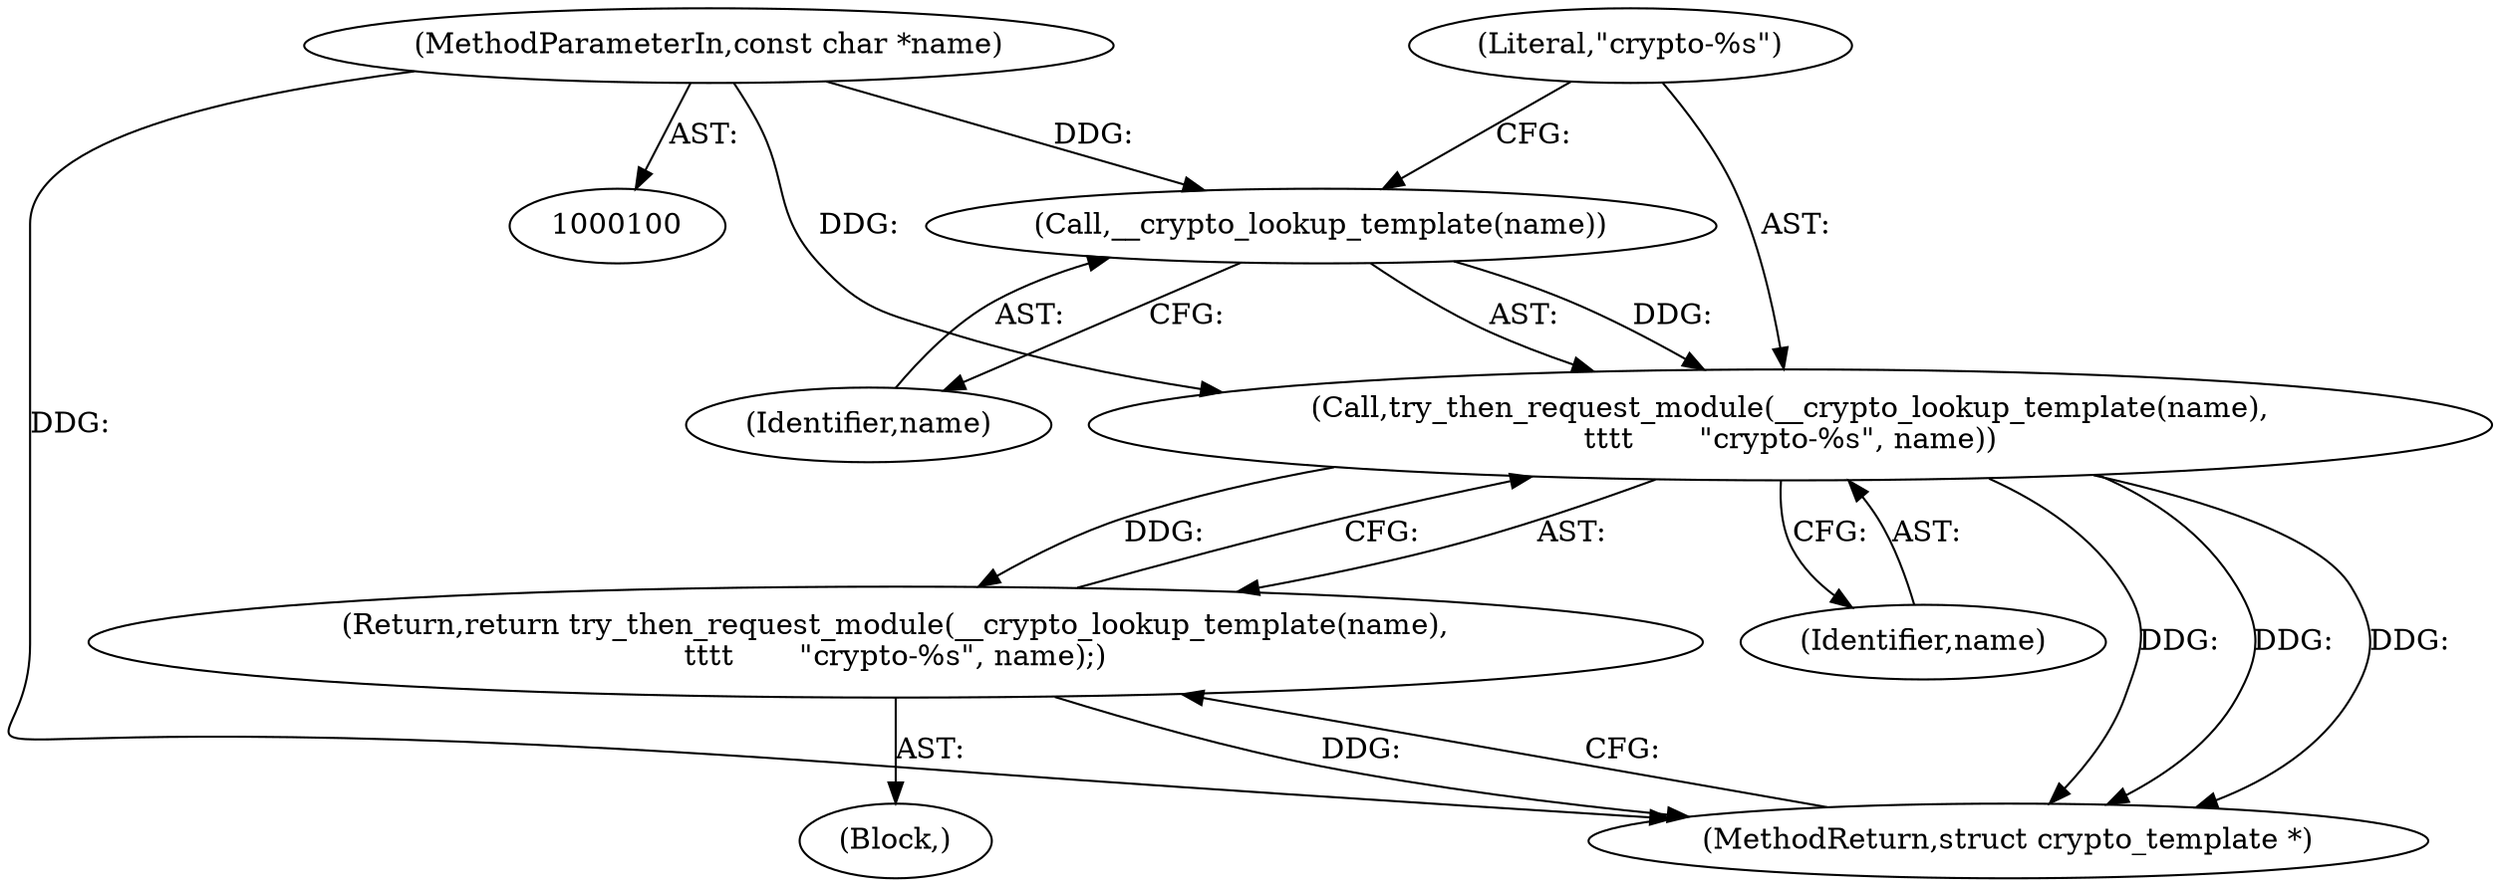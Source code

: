 digraph "0_linux_4943ba16bbc2db05115707b3ff7b4874e9e3c560@pointer" {
"1000104" [label="(Call,try_then_request_module(__crypto_lookup_template(name),\n\t\t\t\t       \"crypto-%s\", name))"];
"1000105" [label="(Call,__crypto_lookup_template(name))"];
"1000101" [label="(MethodParameterIn,const char *name)"];
"1000103" [label="(Return,return try_then_request_module(__crypto_lookup_template(name),\n\t\t\t\t       \"crypto-%s\", name);)"];
"1000108" [label="(Identifier,name)"];
"1000103" [label="(Return,return try_then_request_module(__crypto_lookup_template(name),\n\t\t\t\t       \"crypto-%s\", name);)"];
"1000104" [label="(Call,try_then_request_module(__crypto_lookup_template(name),\n\t\t\t\t       \"crypto-%s\", name))"];
"1000109" [label="(MethodReturn,struct crypto_template *)"];
"1000102" [label="(Block,)"];
"1000101" [label="(MethodParameterIn,const char *name)"];
"1000105" [label="(Call,__crypto_lookup_template(name))"];
"1000106" [label="(Identifier,name)"];
"1000107" [label="(Literal,\"crypto-%s\")"];
"1000104" -> "1000103"  [label="AST: "];
"1000104" -> "1000108"  [label="CFG: "];
"1000105" -> "1000104"  [label="AST: "];
"1000107" -> "1000104"  [label="AST: "];
"1000108" -> "1000104"  [label="AST: "];
"1000103" -> "1000104"  [label="CFG: "];
"1000104" -> "1000109"  [label="DDG: "];
"1000104" -> "1000109"  [label="DDG: "];
"1000104" -> "1000109"  [label="DDG: "];
"1000104" -> "1000103"  [label="DDG: "];
"1000105" -> "1000104"  [label="DDG: "];
"1000101" -> "1000104"  [label="DDG: "];
"1000105" -> "1000106"  [label="CFG: "];
"1000106" -> "1000105"  [label="AST: "];
"1000107" -> "1000105"  [label="CFG: "];
"1000101" -> "1000105"  [label="DDG: "];
"1000101" -> "1000100"  [label="AST: "];
"1000101" -> "1000109"  [label="DDG: "];
"1000103" -> "1000102"  [label="AST: "];
"1000109" -> "1000103"  [label="CFG: "];
"1000103" -> "1000109"  [label="DDG: "];
}
